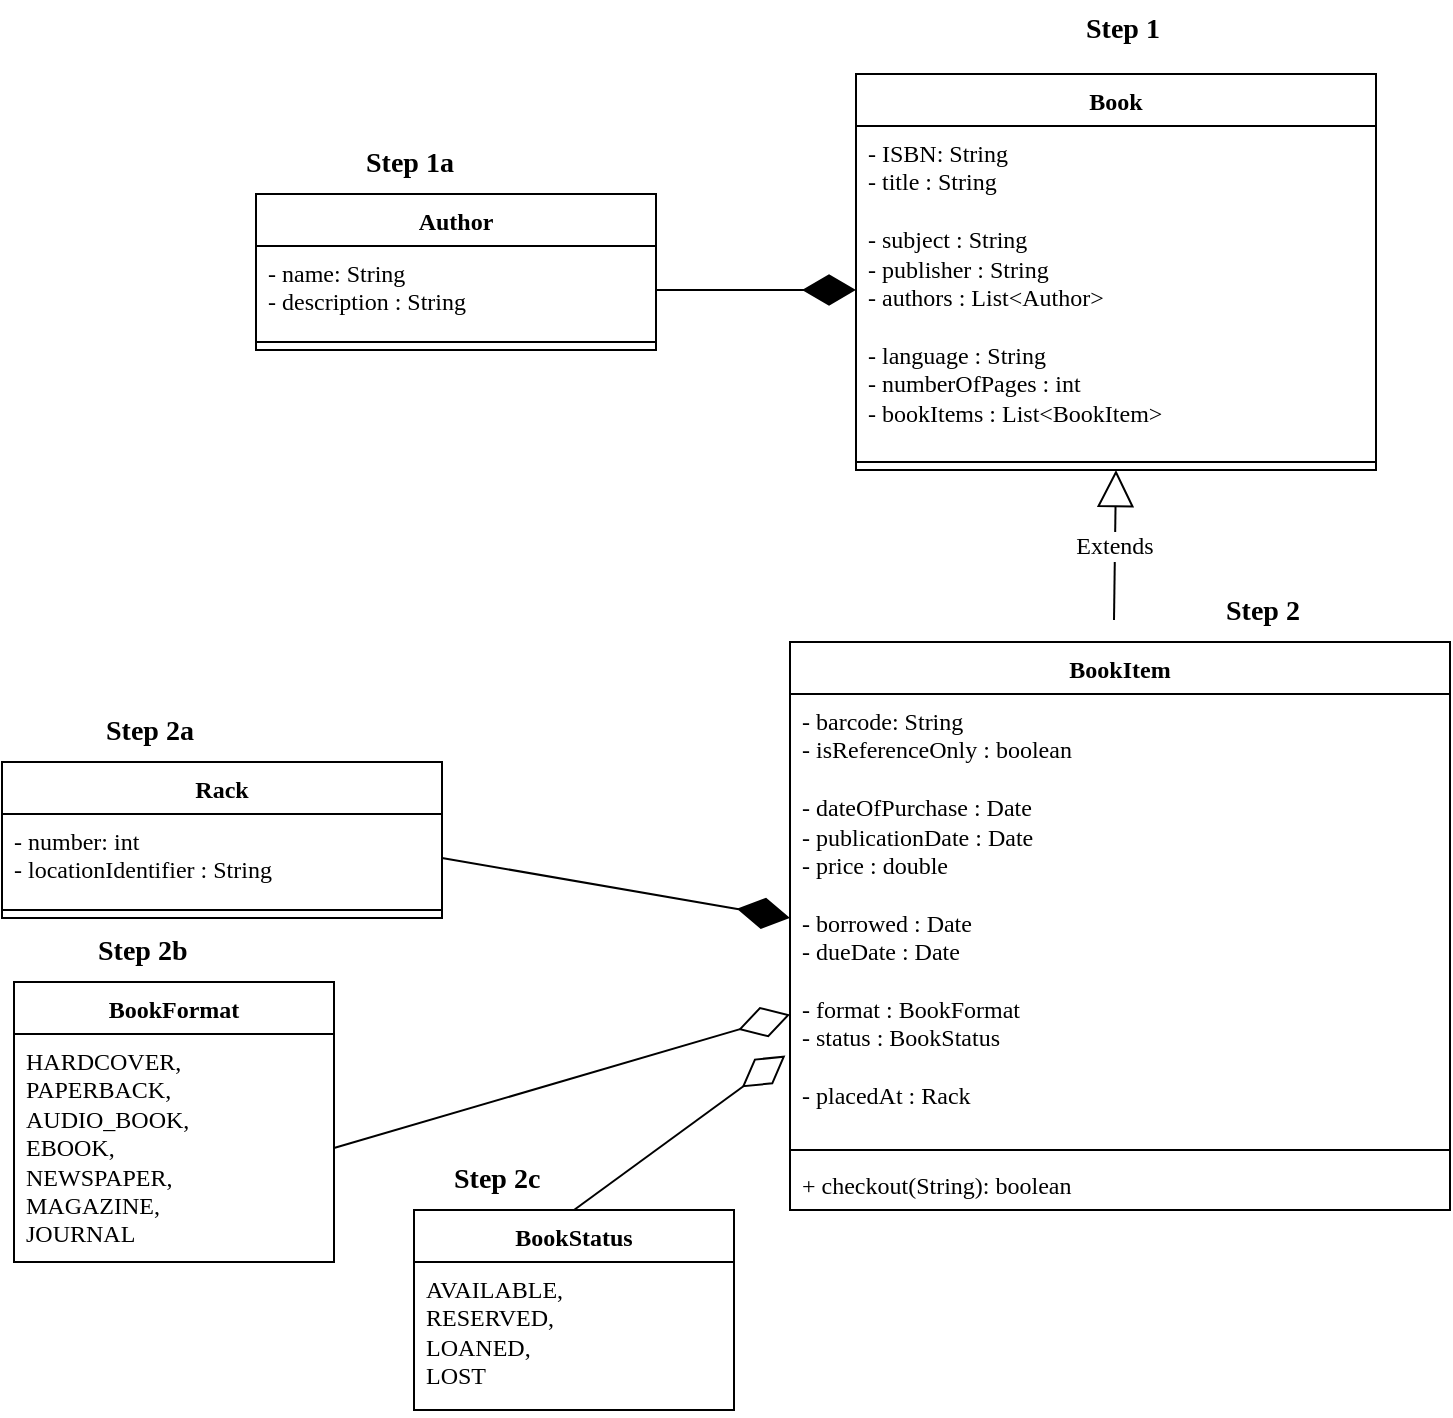 <mxfile version="26.0.1">
  <diagram name="twoSum4 Algorithm Flowchart" id="wzxNMDoNjbbQpW1trq5z">
    <mxGraphModel dx="1881" dy="776" grid="1" gridSize="10" guides="1" tooltips="1" connect="1" arrows="1" fold="1" page="1" pageScale="1" pageWidth="1169" pageHeight="827" math="0" shadow="0">
      <root>
        <mxCell id="0" />
        <mxCell id="1" parent="0" />
        <mxCell id="aGmtrT8LyXVgIGSx6u2C-1" value="&lt;font face=&quot;Lucida Console&quot;&gt;Book&lt;/font&gt;" style="swimlane;fontStyle=1;align=center;verticalAlign=top;childLayout=stackLayout;horizontal=1;startSize=26;horizontalStack=0;resizeParent=1;resizeParentMax=0;resizeLast=0;collapsible=1;marginBottom=0;whiteSpace=wrap;html=1;spacingLeft=4;spacingRight=4;fontFamily=Helvetica;fontSize=12;fontColor=default;fillColor=none;gradientColor=none;" vertex="1" parent="1">
          <mxGeometry x="582" y="96" width="260" height="198" as="geometry" />
        </mxCell>
        <mxCell id="aGmtrT8LyXVgIGSx6u2C-2" value="&lt;font face=&quot;Lucida Console&quot;&gt;- ISBN: String&lt;/font&gt;&lt;div&gt;&lt;font face=&quot;Lucida Console&quot;&gt;- title : String&lt;/font&gt;&lt;/div&gt;&lt;div&gt;&lt;font face=&quot;Lucida Console&quot;&gt;&lt;br&gt;&lt;/font&gt;&lt;/div&gt;&lt;div&gt;&lt;font face=&quot;Lucida Console&quot;&gt;- subject : String&lt;/font&gt;&lt;/div&gt;&lt;div&gt;&lt;font face=&quot;Lucida Console&quot;&gt;- publisher : String&lt;/font&gt;&lt;/div&gt;&lt;div&gt;&lt;font face=&quot;Lucida Console&quot;&gt;- authors : List&amp;lt;Author&amp;gt;&lt;/font&gt;&lt;/div&gt;&lt;div&gt;&lt;font face=&quot;Lucida Console&quot;&gt;&lt;br&gt;&lt;/font&gt;&lt;/div&gt;&lt;div&gt;&lt;font face=&quot;Lucida Console&quot;&gt;- language : String&lt;/font&gt;&lt;/div&gt;&lt;div&gt;&lt;font face=&quot;Lucida Console&quot;&gt;- numberOfPages : int&lt;/font&gt;&lt;/div&gt;&lt;div&gt;&lt;font face=&quot;Lucida Console&quot;&gt;- bookItems : List&amp;lt;BookItem&amp;gt;&lt;/font&gt;&lt;/div&gt;" style="text;strokeColor=none;fillColor=none;align=left;verticalAlign=top;spacingLeft=4;spacingRight=4;overflow=hidden;rotatable=0;points=[[0,0.5],[1,0.5]];portConstraint=eastwest;whiteSpace=wrap;html=1;fontFamily=Helvetica;fontSize=12;fontColor=default;" vertex="1" parent="aGmtrT8LyXVgIGSx6u2C-1">
          <mxGeometry y="26" width="260" height="164" as="geometry" />
        </mxCell>
        <mxCell id="aGmtrT8LyXVgIGSx6u2C-3" value="" style="line;strokeWidth=1;fillColor=none;align=left;verticalAlign=middle;spacingTop=-1;spacingLeft=3;spacingRight=3;rotatable=0;labelPosition=right;points=[];portConstraint=eastwest;strokeColor=inherit;fontFamily=Helvetica;fontSize=12;fontColor=default;" vertex="1" parent="aGmtrT8LyXVgIGSx6u2C-1">
          <mxGeometry y="190" width="260" height="8" as="geometry" />
        </mxCell>
        <mxCell id="aGmtrT8LyXVgIGSx6u2C-5" value="&lt;font face=&quot;Lucida Console&quot;&gt;Author&lt;/font&gt;" style="swimlane;fontStyle=1;align=center;verticalAlign=top;childLayout=stackLayout;horizontal=1;startSize=26;horizontalStack=0;resizeParent=1;resizeParentMax=0;resizeLast=0;collapsible=1;marginBottom=0;whiteSpace=wrap;html=1;spacingLeft=4;spacingRight=4;fontFamily=Helvetica;fontSize=12;fontColor=default;fillColor=none;gradientColor=none;" vertex="1" parent="1">
          <mxGeometry x="282" y="156" width="200" height="78" as="geometry" />
        </mxCell>
        <mxCell id="aGmtrT8LyXVgIGSx6u2C-6" value="&lt;font face=&quot;Lucida Console&quot;&gt;- name: String&lt;/font&gt;&lt;div&gt;&lt;font face=&quot;Lucida Console&quot;&gt;- description : String&lt;/font&gt;&lt;/div&gt;" style="text;strokeColor=none;fillColor=none;align=left;verticalAlign=top;spacingLeft=4;spacingRight=4;overflow=hidden;rotatable=0;points=[[0,0.5],[1,0.5]];portConstraint=eastwest;whiteSpace=wrap;html=1;fontFamily=Helvetica;fontSize=12;fontColor=default;" vertex="1" parent="aGmtrT8LyXVgIGSx6u2C-5">
          <mxGeometry y="26" width="200" height="44" as="geometry" />
        </mxCell>
        <mxCell id="aGmtrT8LyXVgIGSx6u2C-7" value="" style="line;strokeWidth=1;fillColor=none;align=left;verticalAlign=middle;spacingTop=-1;spacingLeft=3;spacingRight=3;rotatable=0;labelPosition=right;points=[];portConstraint=eastwest;strokeColor=inherit;fontFamily=Helvetica;fontSize=12;fontColor=default;" vertex="1" parent="aGmtrT8LyXVgIGSx6u2C-5">
          <mxGeometry y="70" width="200" height="8" as="geometry" />
        </mxCell>
        <mxCell id="aGmtrT8LyXVgIGSx6u2C-20" value="" style="endArrow=diamondThin;endFill=1;endSize=24;html=1;rounded=0;fontFamily=Helvetica;fontSize=12;fontColor=default;exitX=1;exitY=0.5;exitDx=0;exitDy=0;" edge="1" parent="1" source="aGmtrT8LyXVgIGSx6u2C-6" target="aGmtrT8LyXVgIGSx6u2C-2">
          <mxGeometry width="160" relative="1" as="geometry">
            <mxPoint x="442" y="209.5" as="sourcePoint" />
            <mxPoint x="602" y="209.5" as="targetPoint" />
          </mxGeometry>
        </mxCell>
        <mxCell id="aGmtrT8LyXVgIGSx6u2C-21" value="&lt;font face=&quot;Lucida Console&quot;&gt;BookItem&lt;/font&gt;" style="swimlane;fontStyle=1;align=center;verticalAlign=top;childLayout=stackLayout;horizontal=1;startSize=26;horizontalStack=0;resizeParent=1;resizeParentMax=0;resizeLast=0;collapsible=1;marginBottom=0;whiteSpace=wrap;html=1;spacingLeft=4;spacingRight=4;fontFamily=Helvetica;fontSize=12;fontColor=default;fillColor=none;gradientColor=none;" vertex="1" parent="1">
          <mxGeometry x="549" y="380" width="330" height="284" as="geometry" />
        </mxCell>
        <mxCell id="aGmtrT8LyXVgIGSx6u2C-22" value="&lt;font face=&quot;Lucida Console&quot;&gt;- barcode: String&lt;/font&gt;&lt;div&gt;&lt;font face=&quot;Lucida Console&quot;&gt;- isReferenceOnly : boolean&lt;/font&gt;&lt;/div&gt;&lt;div&gt;&lt;font face=&quot;Lucida Console&quot;&gt;&lt;br&gt;&lt;/font&gt;&lt;/div&gt;&lt;div&gt;&lt;font face=&quot;Lucida Console&quot;&gt;- dateOfPurchase : Date&lt;/font&gt;&lt;/div&gt;&lt;div&gt;&lt;font face=&quot;Lucida Console&quot;&gt;- publicationDate : Date&lt;/font&gt;&lt;/div&gt;&lt;div&gt;&lt;font face=&quot;Lucida Console&quot;&gt;- price : double&lt;/font&gt;&lt;/div&gt;&lt;div&gt;&lt;font face=&quot;Lucida Console&quot;&gt;&lt;br&gt;&lt;/font&gt;&lt;/div&gt;&lt;div&gt;&lt;font face=&quot;Lucida Console&quot;&gt;- borrowed : Date&lt;/font&gt;&lt;/div&gt;&lt;div&gt;&lt;font face=&quot;Lucida Console&quot;&gt;- dueDate : Date&lt;/font&gt;&lt;/div&gt;&lt;div&gt;&lt;font face=&quot;Lucida Console&quot;&gt;&lt;br&gt;&lt;/font&gt;&lt;/div&gt;&lt;div&gt;&lt;font face=&quot;Lucida Console&quot;&gt;- format : BookFormat&lt;/font&gt;&lt;/div&gt;&lt;div&gt;&lt;font face=&quot;Lucida Console&quot;&gt;- status : BookStatus&lt;/font&gt;&lt;/div&gt;&lt;div&gt;&lt;font face=&quot;Lucida Console&quot;&gt;&lt;br&gt;&lt;/font&gt;&lt;/div&gt;&lt;div&gt;&lt;font face=&quot;Lucida Console&quot;&gt;- placedAt : Rack&lt;/font&gt;&lt;/div&gt;" style="text;strokeColor=none;fillColor=none;align=left;verticalAlign=top;spacingLeft=4;spacingRight=4;overflow=hidden;rotatable=0;points=[[0,0.5],[1,0.5]];portConstraint=eastwest;whiteSpace=wrap;html=1;fontFamily=Helvetica;fontSize=12;fontColor=default;" vertex="1" parent="aGmtrT8LyXVgIGSx6u2C-21">
          <mxGeometry y="26" width="330" height="224" as="geometry" />
        </mxCell>
        <mxCell id="aGmtrT8LyXVgIGSx6u2C-23" value="" style="line;strokeWidth=1;fillColor=none;align=left;verticalAlign=middle;spacingTop=-1;spacingLeft=3;spacingRight=3;rotatable=0;labelPosition=right;points=[];portConstraint=eastwest;strokeColor=inherit;fontFamily=Helvetica;fontSize=12;fontColor=default;" vertex="1" parent="aGmtrT8LyXVgIGSx6u2C-21">
          <mxGeometry y="250" width="330" height="8" as="geometry" />
        </mxCell>
        <mxCell id="aGmtrT8LyXVgIGSx6u2C-24" value="&lt;font face=&quot;Lucida Console&quot;&gt;+ checkout(String): boolean&lt;/font&gt;" style="text;strokeColor=none;fillColor=none;align=left;verticalAlign=top;spacingLeft=4;spacingRight=4;overflow=hidden;rotatable=0;points=[[0,0.5],[1,0.5]];portConstraint=eastwest;whiteSpace=wrap;html=1;fontFamily=Helvetica;fontSize=12;fontColor=default;" vertex="1" parent="aGmtrT8LyXVgIGSx6u2C-21">
          <mxGeometry y="258" width="330" height="26" as="geometry" />
        </mxCell>
        <mxCell id="aGmtrT8LyXVgIGSx6u2C-25" value="&lt;font face=&quot;Lucida Console&quot;&gt;Rack&lt;/font&gt;" style="swimlane;fontStyle=1;align=center;verticalAlign=top;childLayout=stackLayout;horizontal=1;startSize=26;horizontalStack=0;resizeParent=1;resizeParentMax=0;resizeLast=0;collapsible=1;marginBottom=0;whiteSpace=wrap;html=1;spacingLeft=4;spacingRight=4;fontFamily=Helvetica;fontSize=12;fontColor=default;fillColor=none;gradientColor=none;" vertex="1" parent="1">
          <mxGeometry x="155" y="440" width="220" height="78" as="geometry" />
        </mxCell>
        <mxCell id="aGmtrT8LyXVgIGSx6u2C-26" value="&lt;font face=&quot;Lucida Console&quot;&gt;- number: int&lt;/font&gt;&lt;div&gt;&lt;font face=&quot;Lucida Console&quot;&gt;- locationIdentifier : String&lt;/font&gt;&lt;/div&gt;" style="text;strokeColor=none;fillColor=none;align=left;verticalAlign=top;spacingLeft=4;spacingRight=4;overflow=hidden;rotatable=0;points=[[0,0.5],[1,0.5]];portConstraint=eastwest;whiteSpace=wrap;html=1;fontFamily=Helvetica;fontSize=12;fontColor=default;" vertex="1" parent="aGmtrT8LyXVgIGSx6u2C-25">
          <mxGeometry y="26" width="220" height="44" as="geometry" />
        </mxCell>
        <mxCell id="aGmtrT8LyXVgIGSx6u2C-27" value="" style="line;strokeWidth=1;fillColor=none;align=left;verticalAlign=middle;spacingTop=-1;spacingLeft=3;spacingRight=3;rotatable=0;labelPosition=right;points=[];portConstraint=eastwest;strokeColor=inherit;fontFamily=Helvetica;fontSize=12;fontColor=default;" vertex="1" parent="aGmtrT8LyXVgIGSx6u2C-25">
          <mxGeometry y="70" width="220" height="8" as="geometry" />
        </mxCell>
        <mxCell id="aGmtrT8LyXVgIGSx6u2C-29" value="&lt;font face=&quot;Lucida Console&quot;&gt;BookFormat&lt;/font&gt;" style="swimlane;fontStyle=1;align=center;verticalAlign=top;childLayout=stackLayout;horizontal=1;startSize=26;horizontalStack=0;resizeParent=1;resizeParentMax=0;resizeLast=0;collapsible=1;marginBottom=0;whiteSpace=wrap;html=1;spacingLeft=4;spacingRight=4;fontFamily=Helvetica;fontSize=12;fontColor=default;fillColor=none;gradientColor=none;" vertex="1" parent="1">
          <mxGeometry x="161" y="550" width="160" height="140" as="geometry" />
        </mxCell>
        <mxCell id="aGmtrT8LyXVgIGSx6u2C-30" value="&lt;font face=&quot;Lucida Console&quot;&gt;HARDCOVER,&lt;/font&gt;&lt;div&gt;&lt;font face=&quot;Lucida Console&quot;&gt;PAPERBACK,&lt;/font&gt;&lt;/div&gt;&lt;div&gt;&lt;font face=&quot;Lucida Console&quot;&gt;AUDIO_BOOK,&lt;/font&gt;&lt;/div&gt;&lt;div&gt;&lt;font face=&quot;Lucida Console&quot;&gt;EBOOK,&lt;/font&gt;&lt;/div&gt;&lt;div&gt;&lt;font face=&quot;Lucida Console&quot;&gt;NEWSPAPER,&lt;/font&gt;&lt;/div&gt;&lt;div&gt;&lt;font face=&quot;Lucida Console&quot;&gt;MAGAZINE,&lt;/font&gt;&lt;/div&gt;&lt;div&gt;&lt;font face=&quot;Lucida Console&quot;&gt;JOURNAL&lt;/font&gt;&lt;/div&gt;&lt;div&gt;&lt;font face=&quot;Lucida Console&quot;&gt;&lt;br&gt;&lt;/font&gt;&lt;/div&gt;" style="text;strokeColor=none;fillColor=none;align=left;verticalAlign=top;spacingLeft=4;spacingRight=4;overflow=hidden;rotatable=0;points=[[0,0.5],[1,0.5]];portConstraint=eastwest;whiteSpace=wrap;html=1;fontFamily=Helvetica;fontSize=12;fontColor=default;" vertex="1" parent="aGmtrT8LyXVgIGSx6u2C-29">
          <mxGeometry y="26" width="160" height="114" as="geometry" />
        </mxCell>
        <mxCell id="aGmtrT8LyXVgIGSx6u2C-31" value="" style="endArrow=diamondThin;endFill=1;endSize=24;html=1;rounded=0;fontFamily=Helvetica;fontSize=12;fontColor=default;entryX=0;entryY=0.5;entryDx=0;entryDy=0;exitX=1;exitY=0.5;exitDx=0;exitDy=0;" edge="1" parent="1" source="aGmtrT8LyXVgIGSx6u2C-26" target="aGmtrT8LyXVgIGSx6u2C-22">
          <mxGeometry width="160" relative="1" as="geometry">
            <mxPoint x="385" y="550" as="sourcePoint" />
            <mxPoint x="545" y="550" as="targetPoint" />
          </mxGeometry>
        </mxCell>
        <mxCell id="aGmtrT8LyXVgIGSx6u2C-32" value="" style="endArrow=diamondThin;endFill=0;endSize=24;html=1;rounded=0;fontFamily=Helvetica;fontSize=12;fontColor=default;exitX=1;exitY=0.5;exitDx=0;exitDy=0;" edge="1" parent="1" source="aGmtrT8LyXVgIGSx6u2C-30" target="aGmtrT8LyXVgIGSx6u2C-22">
          <mxGeometry width="160" relative="1" as="geometry">
            <mxPoint x="385" y="580" as="sourcePoint" />
            <mxPoint x="545" y="580" as="targetPoint" />
          </mxGeometry>
        </mxCell>
        <mxCell id="aGmtrT8LyXVgIGSx6u2C-33" value="&lt;font face=&quot;Lucida Console&quot;&gt;BookStatus&lt;/font&gt;" style="swimlane;fontStyle=1;align=center;verticalAlign=top;childLayout=stackLayout;horizontal=1;startSize=26;horizontalStack=0;resizeParent=1;resizeParentMax=0;resizeLast=0;collapsible=1;marginBottom=0;whiteSpace=wrap;html=1;spacingLeft=4;spacingRight=4;fontFamily=Helvetica;fontSize=12;fontColor=default;fillColor=none;gradientColor=none;" vertex="1" parent="1">
          <mxGeometry x="361" y="664" width="160" height="100" as="geometry" />
        </mxCell>
        <mxCell id="aGmtrT8LyXVgIGSx6u2C-34" value="&lt;font face=&quot;Lucida Console&quot;&gt;AVAILABLE,&lt;/font&gt;&lt;div&gt;&lt;font face=&quot;Lucida Console&quot;&gt;RESERVED,&lt;/font&gt;&lt;/div&gt;&lt;div&gt;&lt;font face=&quot;Lucida Console&quot;&gt;LOANED,&lt;/font&gt;&lt;/div&gt;&lt;div&gt;&lt;font face=&quot;Lucida Console&quot;&gt;LOST&lt;/font&gt;&lt;/div&gt;" style="text;strokeColor=none;fillColor=none;align=left;verticalAlign=top;spacingLeft=4;spacingRight=4;overflow=hidden;rotatable=0;points=[[0,0.5],[1,0.5]];portConstraint=eastwest;whiteSpace=wrap;html=1;fontFamily=Helvetica;fontSize=12;fontColor=default;" vertex="1" parent="aGmtrT8LyXVgIGSx6u2C-33">
          <mxGeometry y="26" width="160" height="74" as="geometry" />
        </mxCell>
        <mxCell id="aGmtrT8LyXVgIGSx6u2C-35" value="" style="endArrow=diamondThin;endFill=0;endSize=24;html=1;rounded=0;fontFamily=Helvetica;fontSize=12;fontColor=default;exitX=0.5;exitY=0;exitDx=0;exitDy=0;entryX=-0.007;entryY=0.807;entryDx=0;entryDy=0;entryPerimeter=0;" edge="1" parent="1" source="aGmtrT8LyXVgIGSx6u2C-33" target="aGmtrT8LyXVgIGSx6u2C-22">
          <mxGeometry width="160" relative="1" as="geometry">
            <mxPoint x="401" y="689" as="sourcePoint" />
            <mxPoint x="551" y="529" as="targetPoint" />
          </mxGeometry>
        </mxCell>
        <mxCell id="aGmtrT8LyXVgIGSx6u2C-36" value="&lt;font face=&quot;Lucida Console&quot;&gt;Extends&lt;/font&gt;" style="endArrow=block;endSize=16;endFill=0;html=1;rounded=0;fontFamily=Helvetica;fontSize=12;fontColor=default;entryX=0.5;entryY=1;entryDx=0;entryDy=0;" edge="1" parent="1" target="aGmtrT8LyXVgIGSx6u2C-1">
          <mxGeometry width="160" relative="1" as="geometry">
            <mxPoint x="711" y="369" as="sourcePoint" />
            <mxPoint x="556" y="399" as="targetPoint" />
          </mxGeometry>
        </mxCell>
        <mxCell id="aGmtrT8LyXVgIGSx6u2C-38" value="&lt;font style=&quot;font-size: 14px;&quot; face=&quot;Lucida Console&quot;&gt;&lt;b&gt;Step 1&lt;/b&gt;&lt;/font&gt;" style="text;strokeColor=none;fillColor=none;align=left;verticalAlign=top;spacingLeft=4;spacingRight=4;overflow=hidden;rotatable=0;points=[[0,0.5],[1,0.5]];portConstraint=eastwest;whiteSpace=wrap;html=1;fontFamily=Helvetica;fontSize=12;fontColor=default;" vertex="1" parent="1">
          <mxGeometry x="691" y="59" width="70" height="30" as="geometry" />
        </mxCell>
        <mxCell id="aGmtrT8LyXVgIGSx6u2C-45" value="&lt;font style=&quot;font-size: 14px;&quot; face=&quot;Lucida Console&quot;&gt;&lt;b&gt;Step 1a&lt;/b&gt;&lt;/font&gt;" style="text;strokeColor=none;fillColor=none;align=left;verticalAlign=top;spacingLeft=4;spacingRight=4;overflow=hidden;rotatable=0;points=[[0,0.5],[1,0.5]];portConstraint=eastwest;whiteSpace=wrap;html=1;fontFamily=Helvetica;fontSize=12;fontColor=default;" vertex="1" parent="1">
          <mxGeometry x="331" y="126" width="80" height="30" as="geometry" />
        </mxCell>
        <mxCell id="aGmtrT8LyXVgIGSx6u2C-46" value="&lt;font style=&quot;font-size: 14px;&quot; face=&quot;Lucida Console&quot;&gt;&lt;b&gt;Step 2&lt;/b&gt;&lt;/font&gt;" style="text;strokeColor=none;fillColor=none;align=left;verticalAlign=top;spacingLeft=4;spacingRight=4;overflow=hidden;rotatable=0;points=[[0,0.5],[1,0.5]];portConstraint=eastwest;whiteSpace=wrap;html=1;fontFamily=Helvetica;fontSize=12;fontColor=default;" vertex="1" parent="1">
          <mxGeometry x="761" y="350" width="70" height="30" as="geometry" />
        </mxCell>
        <mxCell id="aGmtrT8LyXVgIGSx6u2C-47" value="&lt;font style=&quot;font-size: 14px;&quot; face=&quot;Lucida Console&quot;&gt;&lt;b&gt;Step 2a&lt;/b&gt;&lt;/font&gt;" style="text;strokeColor=none;fillColor=none;align=left;verticalAlign=top;spacingLeft=4;spacingRight=4;overflow=hidden;rotatable=0;points=[[0,0.5],[1,0.5]];portConstraint=eastwest;whiteSpace=wrap;html=1;fontFamily=Helvetica;fontSize=12;fontColor=default;" vertex="1" parent="1">
          <mxGeometry x="201" y="410" width="120" height="30" as="geometry" />
        </mxCell>
        <mxCell id="aGmtrT8LyXVgIGSx6u2C-48" value="&lt;font style=&quot;font-size: 14px;&quot; face=&quot;Lucida Console&quot;&gt;&lt;b&gt;Step 2b&lt;/b&gt;&lt;/font&gt;" style="text;strokeColor=none;fillColor=none;align=left;verticalAlign=top;spacingLeft=4;spacingRight=4;overflow=hidden;rotatable=0;points=[[0,0.5],[1,0.5]];portConstraint=eastwest;whiteSpace=wrap;html=1;fontFamily=Helvetica;fontSize=12;fontColor=default;" vertex="1" parent="1">
          <mxGeometry x="197" y="520" width="120" height="30" as="geometry" />
        </mxCell>
        <mxCell id="aGmtrT8LyXVgIGSx6u2C-49" value="&lt;font style=&quot;font-size: 14px;&quot; face=&quot;Lucida Console&quot;&gt;&lt;b&gt;Step 2c&lt;/b&gt;&lt;/font&gt;" style="text;strokeColor=none;fillColor=none;align=left;verticalAlign=top;spacingLeft=4;spacingRight=4;overflow=hidden;rotatable=0;points=[[0,0.5],[1,0.5]];portConstraint=eastwest;whiteSpace=wrap;html=1;fontFamily=Helvetica;fontSize=12;fontColor=default;" vertex="1" parent="1">
          <mxGeometry x="375" y="634" width="120" height="30" as="geometry" />
        </mxCell>
      </root>
    </mxGraphModel>
  </diagram>
</mxfile>

